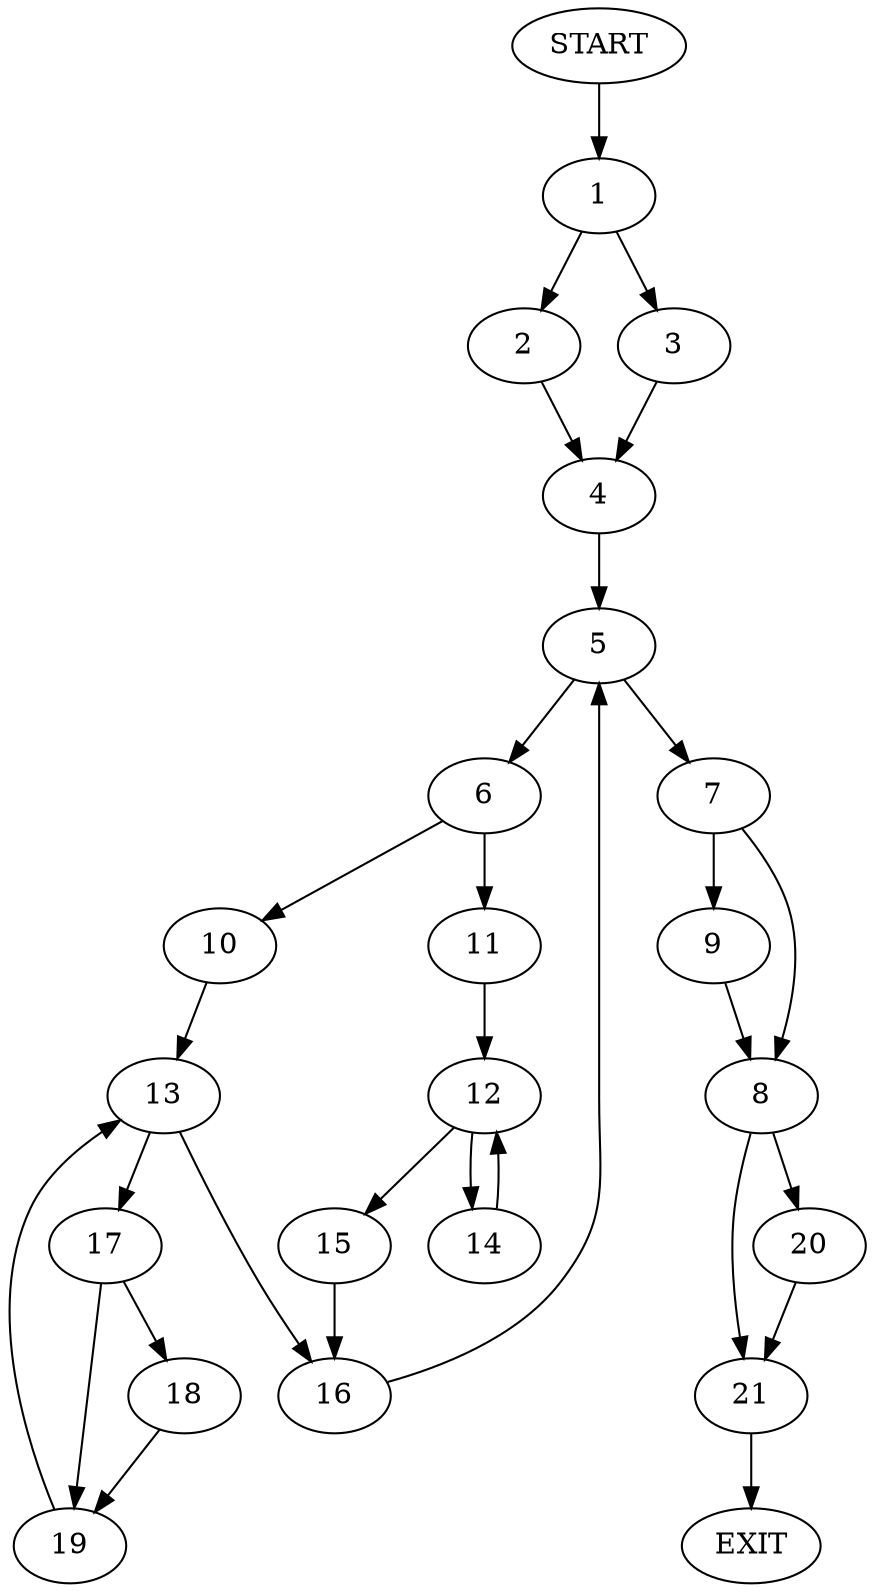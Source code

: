 digraph {
0 [label="START"]
22 [label="EXIT"]
0 -> 1
1 -> 2
1 -> 3
2 -> 4
3 -> 4
4 -> 5
5 -> 6
5 -> 7
7 -> 8
7 -> 9
6 -> 10
6 -> 11
11 -> 12
10 -> 13
12 -> 14
12 -> 15
14 -> 12
15 -> 16
16 -> 5
13 -> 17
13 -> 16
17 -> 18
17 -> 19
18 -> 19
19 -> 13
9 -> 8
8 -> 20
8 -> 21
21 -> 22
20 -> 21
}

